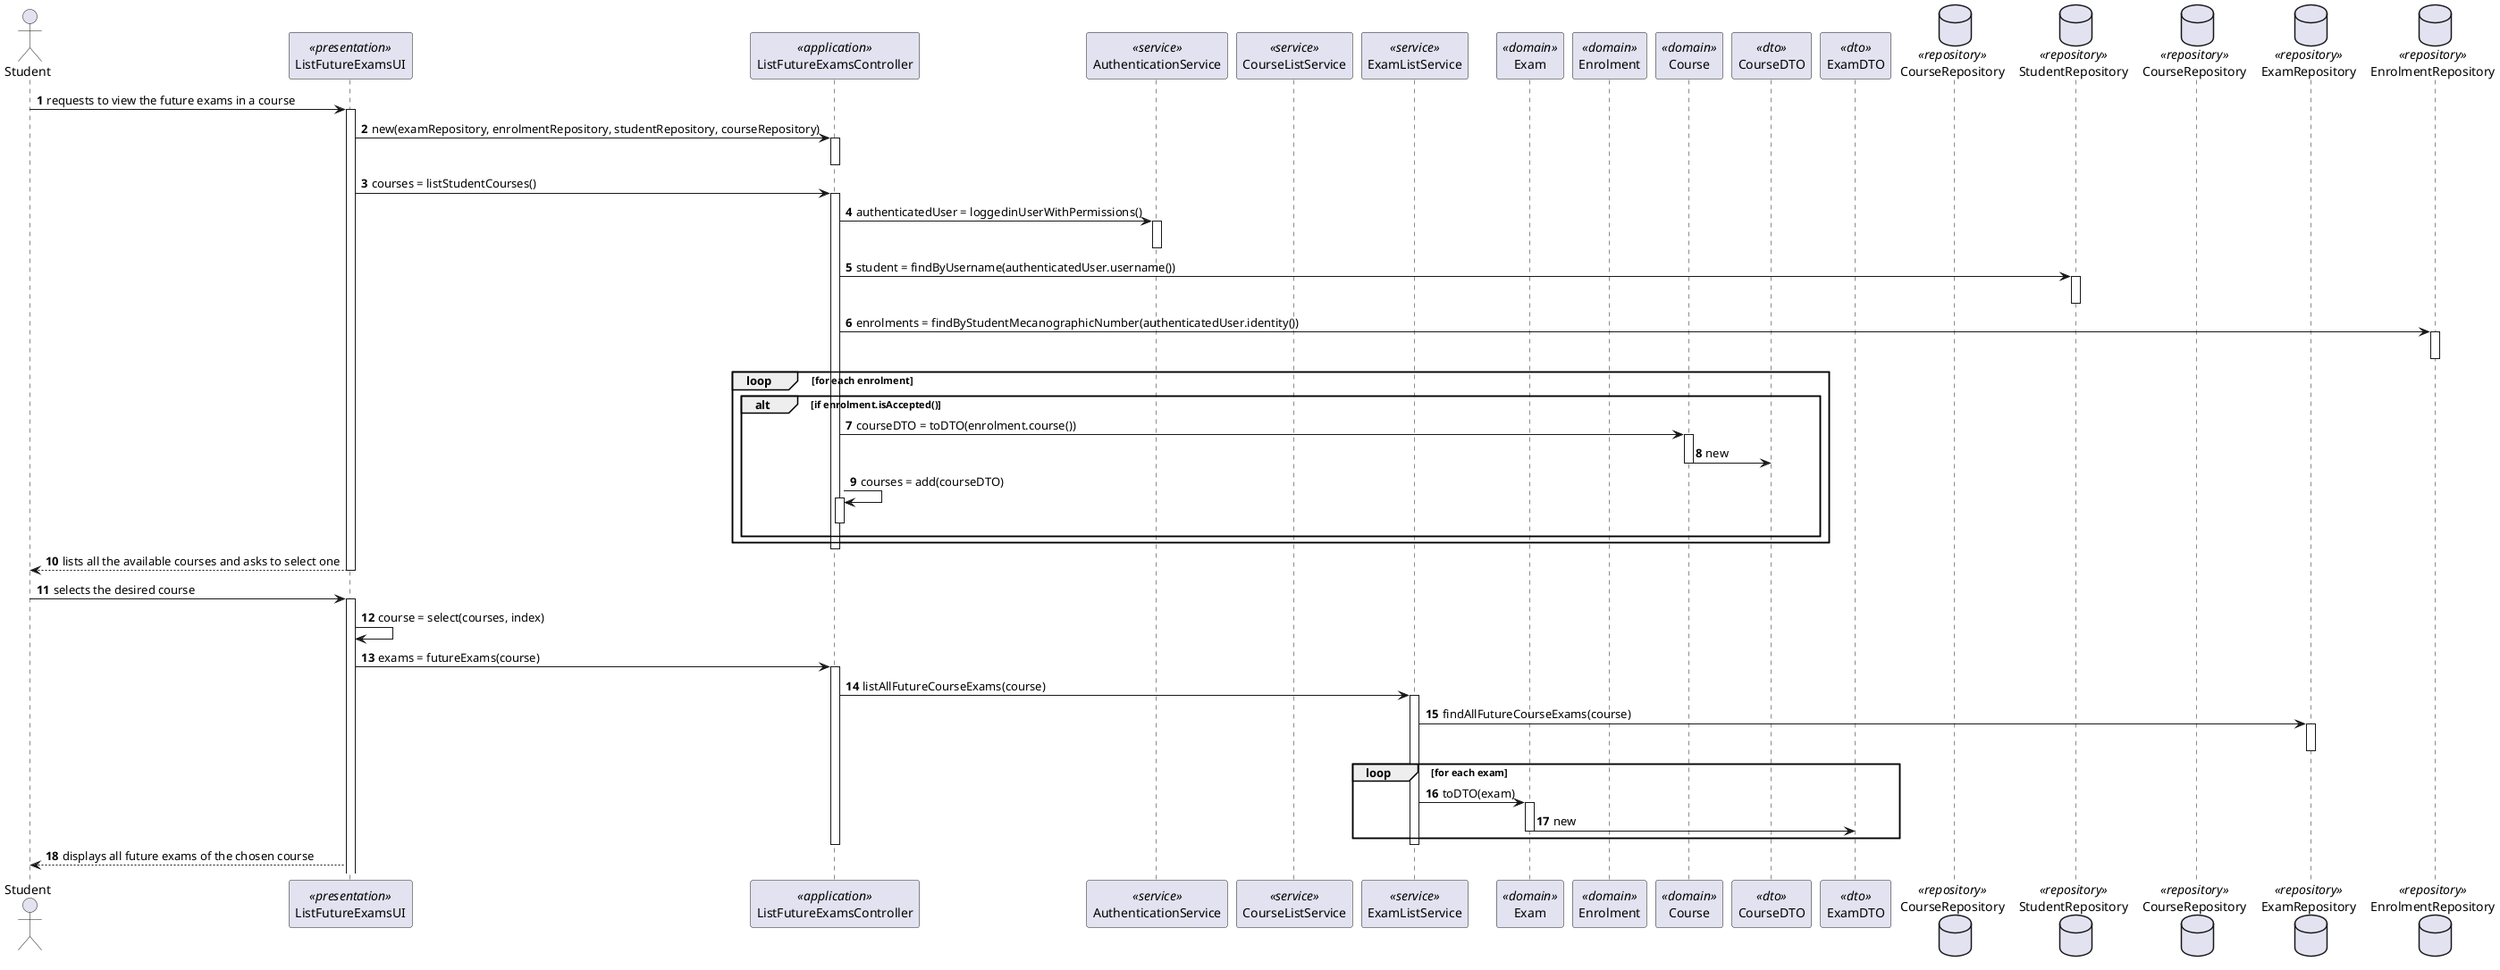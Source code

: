 @startuml US2002_SD
autonumber

actor "Student" as T

participant "ListFutureExamsUI" as UI <<presentation>>
participant "ListFutureExamsController" as CTRL <<application>>
participant "AuthenticationService" as AUTH <<service>>
participant "CourseListService" as C_SRV <<service>>
participant "ExamListService" as E_SRV <<service>>
participant "Exam" as Exam <<domain>>
participant "Enrolment" as Enrolment <<domain>>
participant "Course" as Course <<domain>>
participant "CourseDTO" as C_DTO <<dto>>
participant "ExamDTO" as E_DTO <<dto>>

database CourseRepository as REP <<repository>>
database StudentRepository as SREP <<repository>>
database CourseRepository as CREPO <<repository>>
database ExamRepository as EREPO <<repository>>
database EnrolmentRepository as REPO <<repository>>

T -> UI: requests to view the future exams in a course
activate UI
UI -> CTRL: new(examRepository, enrolmentRepository, studentRepository, courseRepository)
activate CTRL
deactivate CTRL

UI -> CTRL: courses = listStudentCourses()
activate CTRL

CTRL -> AUTH : authenticatedUser = loggedinUserWithPermissions()
activate AUTH
deactivate AUTH
CTRL -> SREP : student = findByUsername(authenticatedUser.username())
activate SREP
deactivate SREP

CTRL -> REPO: enrolments = findByStudentMecanographicNumber(authenticatedUser.identity())
activate REPO
deactivate REPO

loop for each enrolment
  alt if enrolment.isAccepted()
      CTRL -> Course : courseDTO = toDTO(enrolment.course())
      activate Course
      Course -> C_DTO : new
      deactivate C_SRV
      deactivate Course
  deactivate C_SRV

CTRL -> CTRL: courses = add(courseDTO)
activate CTRL
deactivate CTRL
  end
end loop

deactivate CTRL
UI --> T: lists all the available courses and asks to select one
deactivate UI

T -> UI: selects the desired course
activate UI

UI -> UI: course = select(courses, index)

UI -> CTRL: exams = futureExams(course)
activate CTRL

CTRL -> E_SRV: listAllFutureCourseExams(course)
activate E_SRV
E_SRV -> EREPO: findAllFutureCourseExams(course)
activate EREPO
deactivate EREPO
loop for each exam
    E_SRV -> Exam : toDTO(exam)
    activate Exam
    Exam -> E_DTO : new
    deactivate C_SRV
    deactivate Exam
  end loop
deactivate E_SRV
deactivate CTRL

UI --> T: displays all future exams of the chosen course

@enduml
